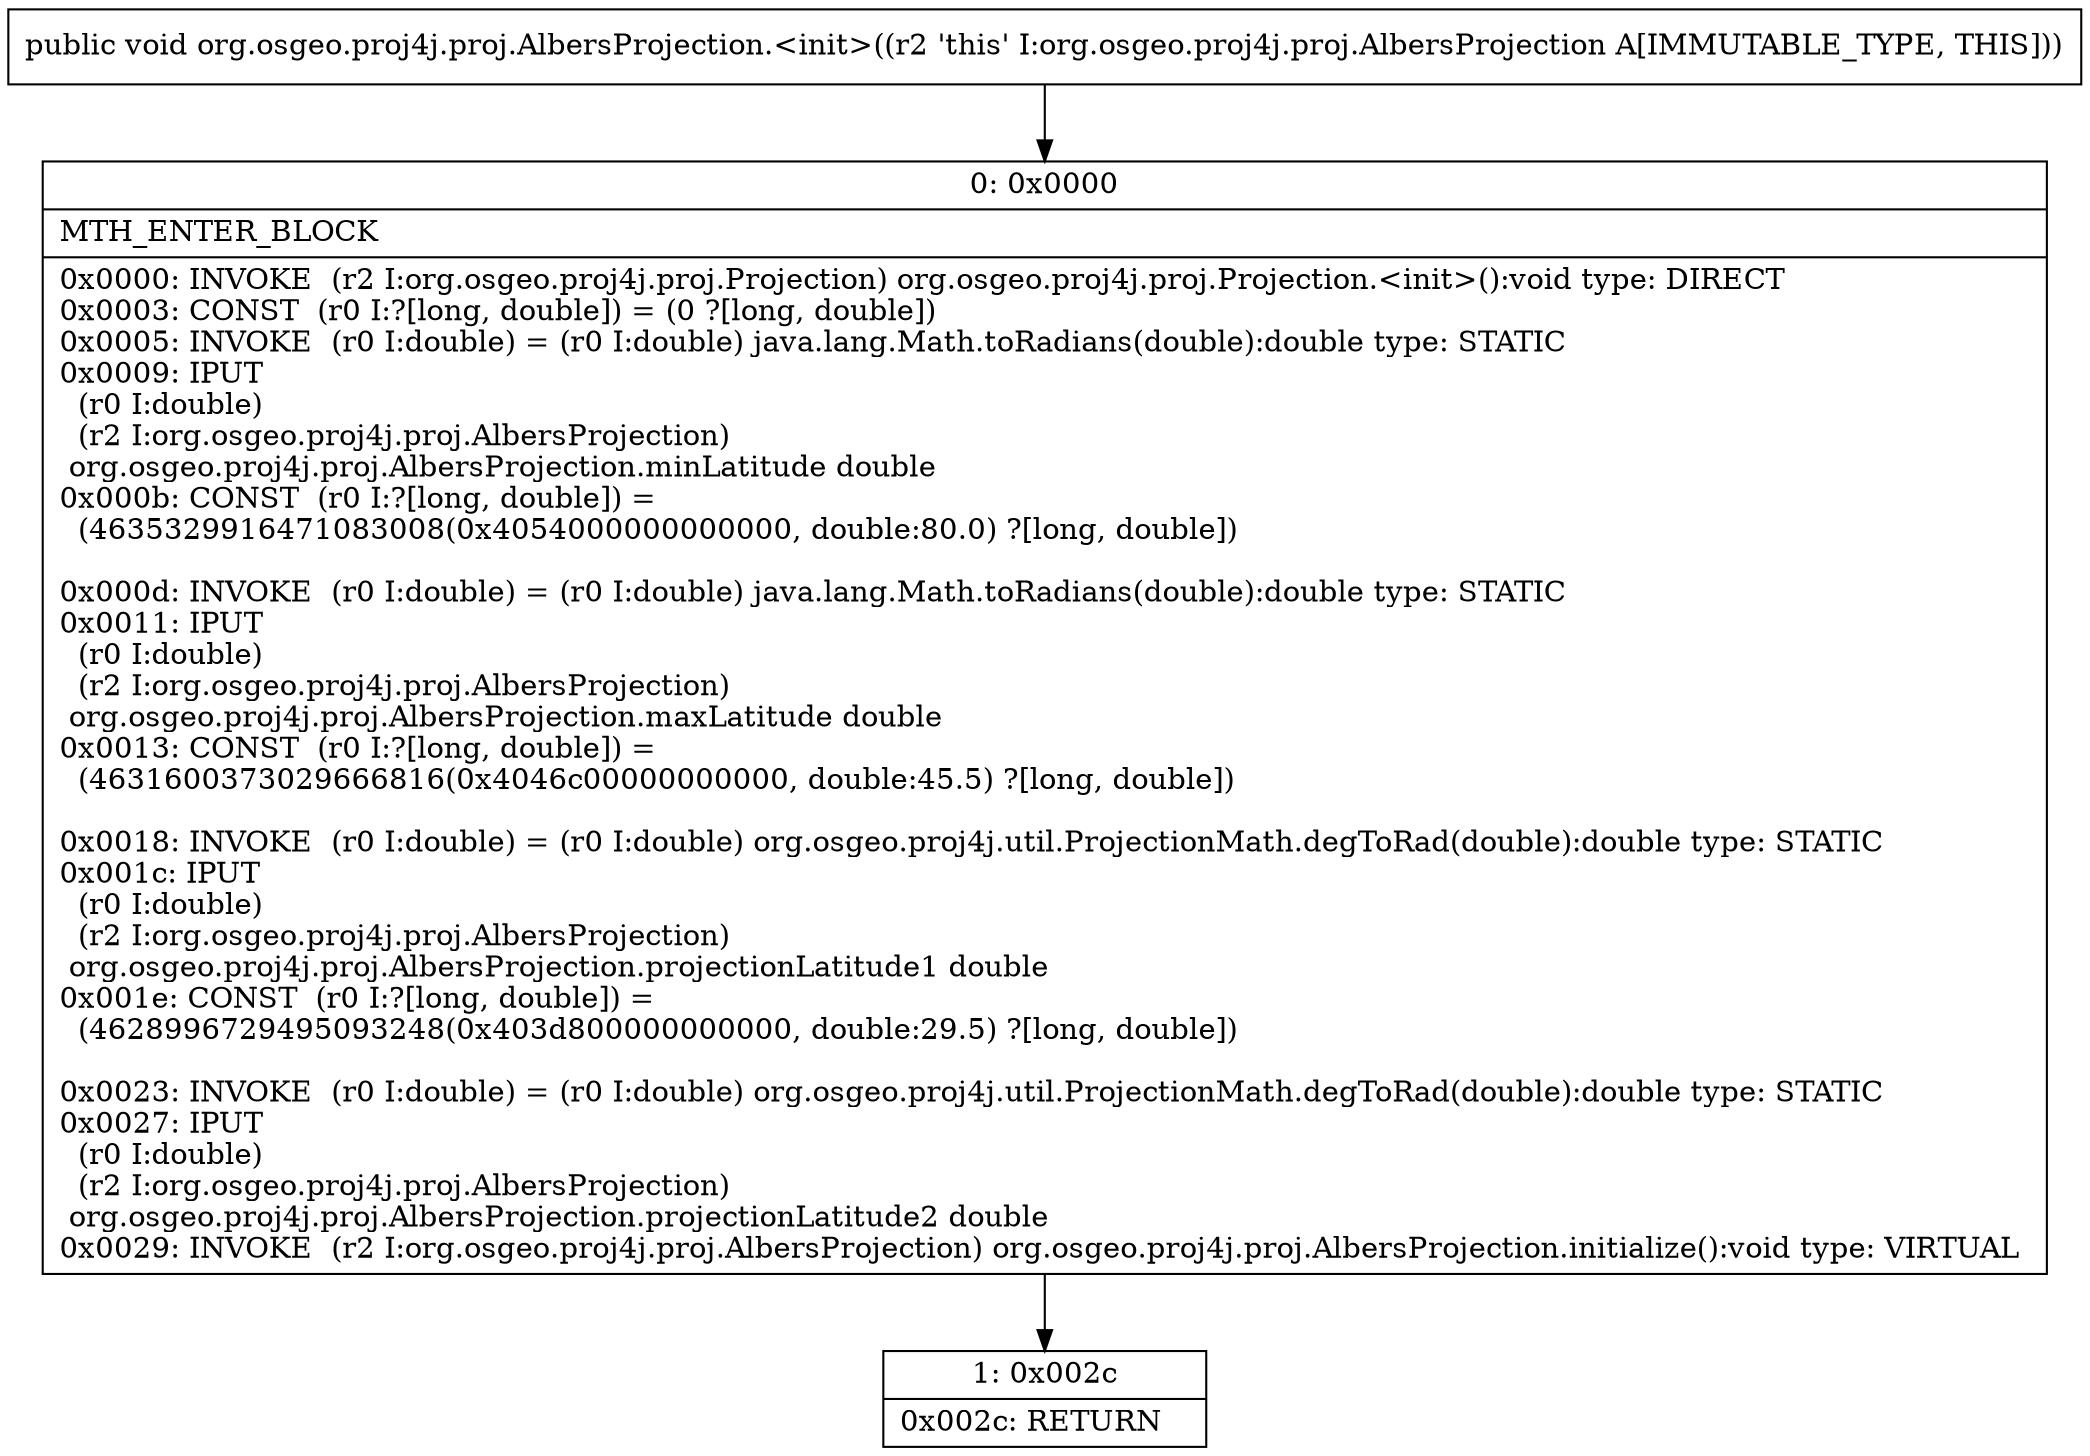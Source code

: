 digraph "CFG fororg.osgeo.proj4j.proj.AlbersProjection.\<init\>()V" {
Node_0 [shape=record,label="{0\:\ 0x0000|MTH_ENTER_BLOCK\l|0x0000: INVOKE  (r2 I:org.osgeo.proj4j.proj.Projection) org.osgeo.proj4j.proj.Projection.\<init\>():void type: DIRECT \l0x0003: CONST  (r0 I:?[long, double]) = (0 ?[long, double]) \l0x0005: INVOKE  (r0 I:double) = (r0 I:double) java.lang.Math.toRadians(double):double type: STATIC \l0x0009: IPUT  \l  (r0 I:double)\l  (r2 I:org.osgeo.proj4j.proj.AlbersProjection)\l org.osgeo.proj4j.proj.AlbersProjection.minLatitude double \l0x000b: CONST  (r0 I:?[long, double]) = \l  (4635329916471083008(0x4054000000000000, double:80.0) ?[long, double])\l \l0x000d: INVOKE  (r0 I:double) = (r0 I:double) java.lang.Math.toRadians(double):double type: STATIC \l0x0011: IPUT  \l  (r0 I:double)\l  (r2 I:org.osgeo.proj4j.proj.AlbersProjection)\l org.osgeo.proj4j.proj.AlbersProjection.maxLatitude double \l0x0013: CONST  (r0 I:?[long, double]) = \l  (4631600373029666816(0x4046c00000000000, double:45.5) ?[long, double])\l \l0x0018: INVOKE  (r0 I:double) = (r0 I:double) org.osgeo.proj4j.util.ProjectionMath.degToRad(double):double type: STATIC \l0x001c: IPUT  \l  (r0 I:double)\l  (r2 I:org.osgeo.proj4j.proj.AlbersProjection)\l org.osgeo.proj4j.proj.AlbersProjection.projectionLatitude1 double \l0x001e: CONST  (r0 I:?[long, double]) = \l  (4628996729495093248(0x403d800000000000, double:29.5) ?[long, double])\l \l0x0023: INVOKE  (r0 I:double) = (r0 I:double) org.osgeo.proj4j.util.ProjectionMath.degToRad(double):double type: STATIC \l0x0027: IPUT  \l  (r0 I:double)\l  (r2 I:org.osgeo.proj4j.proj.AlbersProjection)\l org.osgeo.proj4j.proj.AlbersProjection.projectionLatitude2 double \l0x0029: INVOKE  (r2 I:org.osgeo.proj4j.proj.AlbersProjection) org.osgeo.proj4j.proj.AlbersProjection.initialize():void type: VIRTUAL \l}"];
Node_1 [shape=record,label="{1\:\ 0x002c|0x002c: RETURN   \l}"];
MethodNode[shape=record,label="{public void org.osgeo.proj4j.proj.AlbersProjection.\<init\>((r2 'this' I:org.osgeo.proj4j.proj.AlbersProjection A[IMMUTABLE_TYPE, THIS])) }"];
MethodNode -> Node_0;
Node_0 -> Node_1;
}

